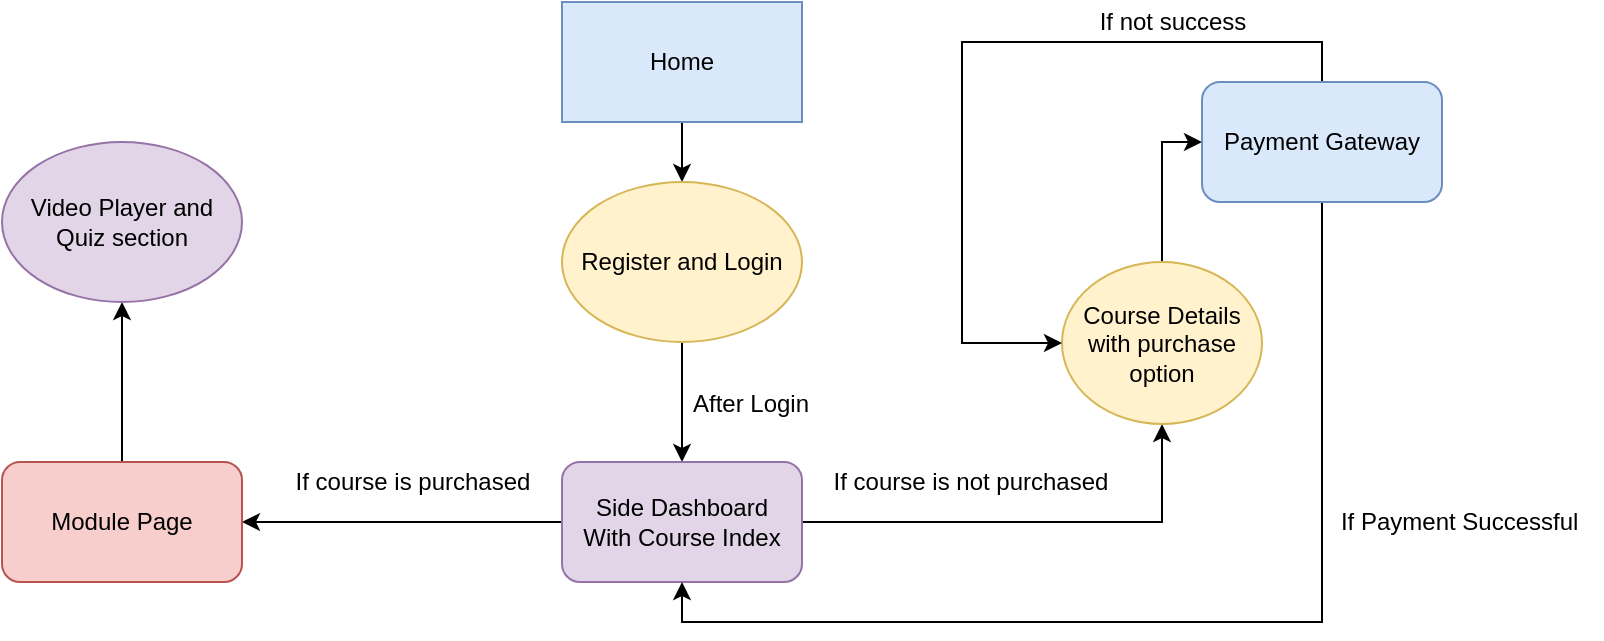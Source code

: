 <mxfile version="12.8.1" type="device"><diagram id="UC1di5WMbKvq5jxB5x_G" name="Page-1"><mxGraphModel dx="868" dy="488" grid="1" gridSize="10" guides="1" tooltips="1" connect="1" arrows="1" fold="1" page="1" pageScale="1" pageWidth="850" pageHeight="1100" math="0" shadow="0"><root><mxCell id="0"/><mxCell id="1" parent="0"/><mxCell id="Vlu1Ow2n6gSl5St41btF-3" style="edgeStyle=orthogonalEdgeStyle;rounded=0;orthogonalLoop=1;jettySize=auto;html=1;exitX=0.5;exitY=1;exitDx=0;exitDy=0;entryX=0.5;entryY=0;entryDx=0;entryDy=0;" edge="1" parent="1" source="Vlu1Ow2n6gSl5St41btF-1" target="Vlu1Ow2n6gSl5St41btF-2"><mxGeometry relative="1" as="geometry"/></mxCell><mxCell id="Vlu1Ow2n6gSl5St41btF-1" value="Home" style="rounded=0;whiteSpace=wrap;html=1;fillColor=#dae8fc;strokeColor=#6c8ebf;" vertex="1" parent="1"><mxGeometry x="330" y="20" width="120" height="60" as="geometry"/></mxCell><mxCell id="Vlu1Ow2n6gSl5St41btF-5" style="edgeStyle=orthogonalEdgeStyle;rounded=0;orthogonalLoop=1;jettySize=auto;html=1;exitX=0.5;exitY=1;exitDx=0;exitDy=0;" edge="1" parent="1" source="Vlu1Ow2n6gSl5St41btF-2" target="Vlu1Ow2n6gSl5St41btF-4"><mxGeometry relative="1" as="geometry"/></mxCell><mxCell id="Vlu1Ow2n6gSl5St41btF-2" value="Register and Login" style="ellipse;whiteSpace=wrap;html=1;fillColor=#fff2cc;strokeColor=#d6b656;" vertex="1" parent="1"><mxGeometry x="330" y="110" width="120" height="80" as="geometry"/></mxCell><mxCell id="Vlu1Ow2n6gSl5St41btF-8" style="edgeStyle=orthogonalEdgeStyle;rounded=0;orthogonalLoop=1;jettySize=auto;html=1;exitX=1;exitY=0.5;exitDx=0;exitDy=0;entryX=0.5;entryY=1;entryDx=0;entryDy=0;" edge="1" parent="1" source="Vlu1Ow2n6gSl5St41btF-4" target="Vlu1Ow2n6gSl5St41btF-9"><mxGeometry relative="1" as="geometry"><mxPoint x="590" y="230" as="targetPoint"/></mxGeometry></mxCell><mxCell id="Vlu1Ow2n6gSl5St41btF-17" style="edgeStyle=orthogonalEdgeStyle;rounded=0;orthogonalLoop=1;jettySize=auto;html=1;exitX=0;exitY=0.5;exitDx=0;exitDy=0;entryX=1;entryY=0.5;entryDx=0;entryDy=0;" edge="1" parent="1" source="Vlu1Ow2n6gSl5St41btF-4" target="Vlu1Ow2n6gSl5St41btF-16"><mxGeometry relative="1" as="geometry"/></mxCell><mxCell id="Vlu1Ow2n6gSl5St41btF-4" value="Side Dashboard&lt;br&gt;With Course Index" style="rounded=1;whiteSpace=wrap;html=1;fillColor=#e1d5e7;strokeColor=#9673a6;" vertex="1" parent="1"><mxGeometry x="330" y="250" width="120" height="60" as="geometry"/></mxCell><mxCell id="Vlu1Ow2n6gSl5St41btF-6" value="After Login" style="text;html=1;align=center;verticalAlign=middle;resizable=0;points=[];autosize=1;" vertex="1" parent="1"><mxGeometry x="389" y="211" width="70" height="20" as="geometry"/></mxCell><mxCell id="Vlu1Ow2n6gSl5St41btF-12" style="edgeStyle=orthogonalEdgeStyle;rounded=0;orthogonalLoop=1;jettySize=auto;html=1;exitX=0.5;exitY=0;exitDx=0;exitDy=0;entryX=0;entryY=0.5;entryDx=0;entryDy=0;" edge="1" parent="1" source="Vlu1Ow2n6gSl5St41btF-9" target="Vlu1Ow2n6gSl5St41btF-11"><mxGeometry relative="1" as="geometry"><mxPoint x="590" y="90" as="targetPoint"/></mxGeometry></mxCell><mxCell id="Vlu1Ow2n6gSl5St41btF-9" value="Course Details with purchase&lt;br&gt;option" style="ellipse;whiteSpace=wrap;html=1;fillColor=#fff2cc;strokeColor=#d6b656;" vertex="1" parent="1"><mxGeometry x="580" y="150" width="100" height="81" as="geometry"/></mxCell><mxCell id="Vlu1Ow2n6gSl5St41btF-22" style="edgeStyle=orthogonalEdgeStyle;rounded=0;orthogonalLoop=1;jettySize=auto;html=1;exitX=0.5;exitY=1;exitDx=0;exitDy=0;entryX=0.5;entryY=1;entryDx=0;entryDy=0;" edge="1" parent="1" source="Vlu1Ow2n6gSl5St41btF-11" target="Vlu1Ow2n6gSl5St41btF-4"><mxGeometry relative="1" as="geometry"><mxPoint x="720" y="336" as="targetPoint"/></mxGeometry></mxCell><mxCell id="Vlu1Ow2n6gSl5St41btF-24" style="edgeStyle=orthogonalEdgeStyle;rounded=0;orthogonalLoop=1;jettySize=auto;html=1;exitX=0.5;exitY=0;exitDx=0;exitDy=0;entryX=0;entryY=0.5;entryDx=0;entryDy=0;" edge="1" parent="1" source="Vlu1Ow2n6gSl5St41btF-11" target="Vlu1Ow2n6gSl5St41btF-9"><mxGeometry relative="1" as="geometry"><mxPoint x="577" y="200" as="targetPoint"/><Array as="points"><mxPoint x="710" y="40"/><mxPoint x="530" y="40"/><mxPoint x="530" y="191"/></Array></mxGeometry></mxCell><mxCell id="Vlu1Ow2n6gSl5St41btF-11" value="Payment Gateway" style="rounded=1;whiteSpace=wrap;html=1;fillColor=#dae8fc;strokeColor=#6c8ebf;" vertex="1" parent="1"><mxGeometry x="650" y="60" width="120" height="60" as="geometry"/></mxCell><mxCell id="Vlu1Ow2n6gSl5St41btF-15" value="If course is not purchased" style="text;html=1;align=center;verticalAlign=middle;resizable=0;points=[];autosize=1;" vertex="1" parent="1"><mxGeometry x="459" y="250" width="150" height="20" as="geometry"/></mxCell><mxCell id="Vlu1Ow2n6gSl5St41btF-20" style="edgeStyle=orthogonalEdgeStyle;rounded=0;orthogonalLoop=1;jettySize=auto;html=1;exitX=0.5;exitY=0;exitDx=0;exitDy=0;" edge="1" parent="1" source="Vlu1Ow2n6gSl5St41btF-16" target="Vlu1Ow2n6gSl5St41btF-21"><mxGeometry relative="1" as="geometry"><mxPoint x="110" y="200" as="targetPoint"/></mxGeometry></mxCell><mxCell id="Vlu1Ow2n6gSl5St41btF-16" value="Module Page" style="rounded=1;whiteSpace=wrap;html=1;fillColor=#f8cecc;strokeColor=#b85450;" vertex="1" parent="1"><mxGeometry x="50" y="250" width="120" height="60" as="geometry"/></mxCell><mxCell id="Vlu1Ow2n6gSl5St41btF-18" value="If course is purchased" style="text;html=1;align=center;verticalAlign=middle;resizable=0;points=[];autosize=1;" vertex="1" parent="1"><mxGeometry x="190" y="250" width="130" height="20" as="geometry"/></mxCell><mxCell id="Vlu1Ow2n6gSl5St41btF-21" value="Video Player and Quiz section" style="ellipse;whiteSpace=wrap;html=1;fillColor=#e1d5e7;strokeColor=#9673a6;" vertex="1" parent="1"><mxGeometry x="50" y="90" width="120" height="80" as="geometry"/></mxCell><mxCell id="Vlu1Ow2n6gSl5St41btF-23" value="If Payment Successful&amp;nbsp;" style="text;html=1;align=center;verticalAlign=middle;resizable=0;points=[];autosize=1;" vertex="1" parent="1"><mxGeometry x="710" y="270" width="140" height="20" as="geometry"/></mxCell><mxCell id="Vlu1Ow2n6gSl5St41btF-25" value="If not success" style="text;html=1;align=center;verticalAlign=middle;resizable=0;points=[];autosize=1;" vertex="1" parent="1"><mxGeometry x="590" y="20" width="90" height="20" as="geometry"/></mxCell></root></mxGraphModel></diagram></mxfile>